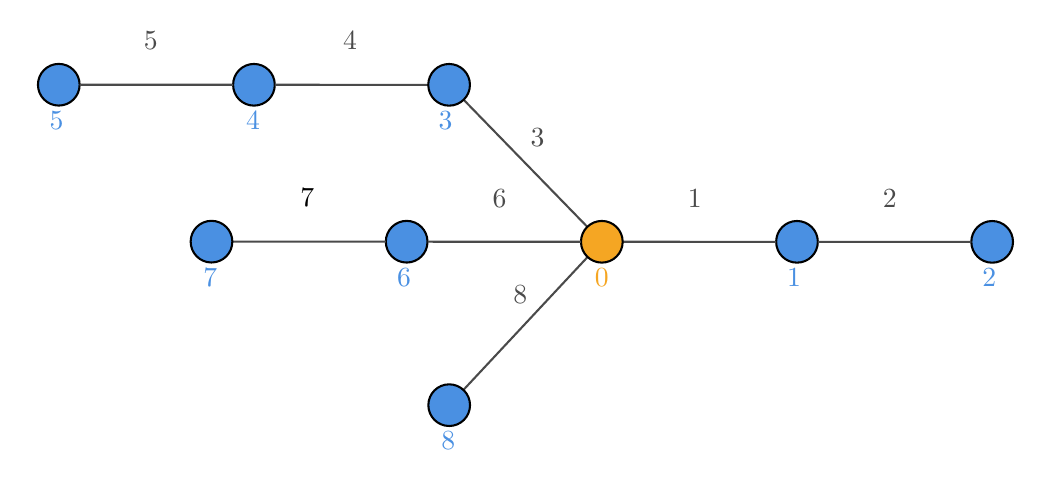 

\tikzset{every picture/.style={line width=0.75pt}} %

\begin{tikzpicture}[x=0.75pt,y=0.75pt,yscale=-1,xscale=1]

\draw [color={rgb, 255:red, 74; green, 74; blue, 74 }  ,draw opacity=1 ]   (301.14,194.02) -- (374.68,115.3) ;
\draw  [fill={rgb, 255:red, 74; green, 144; blue, 226 }  ,fill opacity=1 ] (270.61,115.27) .. controls (270.61,109.73) and (275.1,105.23) .. (280.65,105.23) .. controls (286.19,105.23) and (290.69,109.73) .. (290.69,115.27) .. controls (290.69,120.82) and (286.19,125.31) .. (280.65,125.31) .. controls (275.1,125.31) and (270.61,120.82) .. (270.61,115.27) -- cycle ;
\draw  [fill={rgb, 255:red, 74; green, 144; blue, 226 }  ,fill opacity=1 ] (458.67,115.32) .. controls (458.67,109.77) and (463.16,105.28) .. (468.71,105.28) .. controls (474.25,105.28) and (478.75,109.77) .. (478.75,115.32) .. controls (478.75,120.86) and (474.25,125.36) .. (468.71,125.36) .. controls (463.16,125.36) and (458.67,120.86) .. (458.67,115.32) -- cycle ;
\draw  [color={rgb, 255:red, 0; green, 0; blue, 0 }  ,draw opacity=1 ][fill={rgb, 255:red, 74; green, 144; blue, 226 }  ,fill opacity=1 ] (552.7,115.34) .. controls (552.7,109.8) and (557.2,105.3) .. (562.74,105.3) .. controls (568.29,105.3) and (572.78,109.8) .. (572.78,115.34) .. controls (572.78,120.89) and (568.29,125.38) .. (562.74,125.38) .. controls (557.2,125.38) and (552.7,120.89) .. (552.7,115.34) -- cycle ;
\draw  [fill={rgb, 255:red, 74; green, 144; blue, 226 }  ,fill opacity=1 ] (197.03,39.66) .. controls (197.03,34.12) and (201.53,29.62) .. (207.07,29.62) .. controls (212.62,29.62) and (217.11,34.12) .. (217.11,39.66) .. controls (217.11,45.21) and (212.62,49.7) .. (207.07,49.7) .. controls (201.53,49.7) and (197.03,45.21) .. (197.03,39.66) -- cycle ;
\draw  [fill={rgb, 255:red, 74; green, 144; blue, 226 }  ,fill opacity=1 ] (103,39.64) .. controls (103,34.09) and (107.5,29.6) .. (113.04,29.6) .. controls (118.59,29.6) and (123.08,34.09) .. (123.08,39.64) .. controls (123.08,45.18) and (118.59,49.68) .. (113.04,49.68) .. controls (107.5,49.68) and (103,45.18) .. (103,39.64) -- cycle ;
\draw [color={rgb, 255:red, 74; green, 74; blue, 74 }  ,draw opacity=1 ]   (384.72,115.3) -- (458.67,115.32) ;
\draw [color={rgb, 255:red, 74; green, 74; blue, 74 }  ,draw opacity=1 ]   (478.75,115.32) -- (552.7,115.34) ;
\draw [color={rgb, 255:red, 74; green, 74; blue, 74 }  ,draw opacity=1 ]   (123.08,39.64) -- (197.03,39.66) ;
\draw [color={rgb, 255:red, 74; green, 74; blue, 74 }  ,draw opacity=1 ]   (217.11,39.66) -- (291.06,39.68) ;
\draw [color={rgb, 255:red, 74; green, 74; blue, 74 }  ,draw opacity=1 ]   (301.1,39.68) -- (374.68,115.3) ;
\draw  [fill={rgb, 255:red, 74; green, 144; blue, 226 }  ,fill opacity=1 ] (291.06,39.68) .. controls (291.06,34.14) and (295.56,29.64) .. (301.1,29.64) .. controls (306.65,29.64) and (311.14,34.14) .. (311.14,39.68) .. controls (311.14,45.23) and (306.65,49.72) .. (301.1,49.72) .. controls (295.56,49.72) and (291.06,45.23) .. (291.06,39.68) -- cycle ;
\draw  [fill={rgb, 255:red, 245; green, 166; blue, 35 }  ,fill opacity=1 ] (364.64,115.3) .. controls (364.64,109.75) and (369.13,105.26) .. (374.68,105.26) .. controls (380.22,105.26) and (384.72,109.75) .. (384.72,115.3) .. controls (384.72,120.84) and (380.22,125.34) .. (374.68,125.34) .. controls (369.13,125.34) and (364.64,120.84) .. (364.64,115.3) -- cycle ;
\draw [color={rgb, 255:red, 74; green, 74; blue, 74 }  ,draw opacity=1 ]   (290.69,115.27) -- (364.64,115.3) ;
\draw [color={rgb, 255:red, 74; green, 74; blue, 74 }  ,draw opacity=1 ]   (196.66,115.25) -- (270.61,115.27) ;
\draw  [fill={rgb, 255:red, 74; green, 144; blue, 226 }  ,fill opacity=1 ] (176.58,115.25) .. controls (176.58,109.71) and (181.07,105.21) .. (186.62,105.21) .. controls (192.16,105.21) and (196.66,109.71) .. (196.66,115.25) .. controls (196.66,120.8) and (192.16,125.29) .. (186.62,125.29) .. controls (181.07,125.29) and (176.58,120.8) .. (176.58,115.25) -- cycle ;
\draw  [fill={rgb, 255:red, 74; green, 144; blue, 226 }  ,fill opacity=1 ] (291.1,194.02) .. controls (291.1,188.47) and (295.6,183.98) .. (301.14,183.98) .. controls (306.69,183.98) and (311.18,188.47) .. (311.18,194.02) .. controls (311.18,199.56) and (306.69,204.06) .. (301.14,204.06) .. controls (295.6,204.06) and (291.1,199.56) .. (291.1,194.02) -- cycle ;

\draw (369.83,126.6) node [anchor=north west][inner sep=0.75pt]  [color={rgb, 255:red, 245; green, 166; blue, 35 }  ,opacity=1 ]  {$0$};
\draw (462.5,126.6) node [anchor=north west][inner sep=0.75pt]  [color={rgb, 255:red, 74; green, 144; blue, 226 }  ,opacity=1 ]  {$1$};
\draw (556.5,126.6) node [anchor=north west][inner sep=0.75pt]  [color={rgb, 255:red, 74; green, 144; blue, 226 }  ,opacity=1 ]  {$2$};
\draw (294.5,51) node [anchor=north west][inner sep=0.75pt]  [color={rgb, 255:red, 74; green, 144; blue, 226 }  ,opacity=1 ]  {$3$};
\draw (201.83,51) node [anchor=north west][inner sep=0.75pt]  [color={rgb, 255:red, 74; green, 144; blue, 226 }  ,opacity=1 ]  {$4$};
\draw (107.16,51) node [anchor=north west][inner sep=0.75pt]  [color={rgb, 255:red, 74; green, 144; blue, 226 }  ,opacity=1 ]  {$5$};
\draw (274.5,126.6) node [anchor=north west][inner sep=0.75pt]  [color={rgb, 255:red, 74; green, 144; blue, 226 }  ,opacity=1 ]  {$6$};
\draw (181.16,126.6) node [anchor=north west][inner sep=0.75pt]  [color={rgb, 255:red, 74; green, 144; blue, 226 }  ,opacity=1 ]  {$7$};
\draw (295.83,205.4) node [anchor=north west][inner sep=0.75pt]  [color={rgb, 255:red, 74; green, 144; blue, 226 }  ,opacity=1 ]  {$8$};
\draw (414.58,88.65) node [anchor=north west][inner sep=0.75pt]  [color={rgb, 255:red, 74; green, 74; blue, 74 }  ,opacity=1 ]  {$\textcolor[rgb]{0.29,0.29,0.29}{1}$};
\draw (508.58,88.7) node [anchor=north west][inner sep=0.75pt]  [color={rgb, 255:red, 74; green, 74; blue, 74 }  ,opacity=1 ]  {$\textcolor[rgb]{0.29,0.29,0.29}{2}$};
\draw (320.58,88.7) node [anchor=north west][inner sep=0.75pt]  [color={rgb, 255:red, 74; green, 74; blue, 74 }  ,opacity=1 ]  {$\textcolor[rgb]{0.29,0.29,0.29}{6}$};
\draw (227.91,88.4) node [anchor=north west][inner sep=0.75pt]  [color={rgb, 255:red, 74; green, 74; blue, 74 }  ,opacity=1 ]  {$\textcolor[rgb]{0,0,0}{7}$};
\draw (330.58,134.99) node [anchor=north west][inner sep=0.75pt]  [color={rgb, 255:red, 74; green, 74; blue, 74 }  ,opacity=1 ]  {$\textcolor[rgb]{0.29,0.29,0.29}{8}$};
\draw (338.91,59.32) node [anchor=north west][inner sep=0.75pt]  [color={rgb, 255:red, 74; green, 74; blue, 74 }  ,opacity=1 ]  {$\textcolor[rgb]{0.29,0.29,0.29}{3}$};
\draw (248.58,12.65) node [anchor=north west][inner sep=0.75pt]  [color={rgb, 255:red, 74; green, 74; blue, 74 }  ,opacity=1 ]  {$\textcolor[rgb]{0.29,0.29,0.29}{4}$};
\draw (152.58,12.65) node [anchor=north west][inner sep=0.75pt]  [color={rgb, 255:red, 74; green, 74; blue, 74 }  ,opacity=1 ]  {$\textcolor[rgb]{0.29,0.29,0.29}{5}$};


\end{tikzpicture}